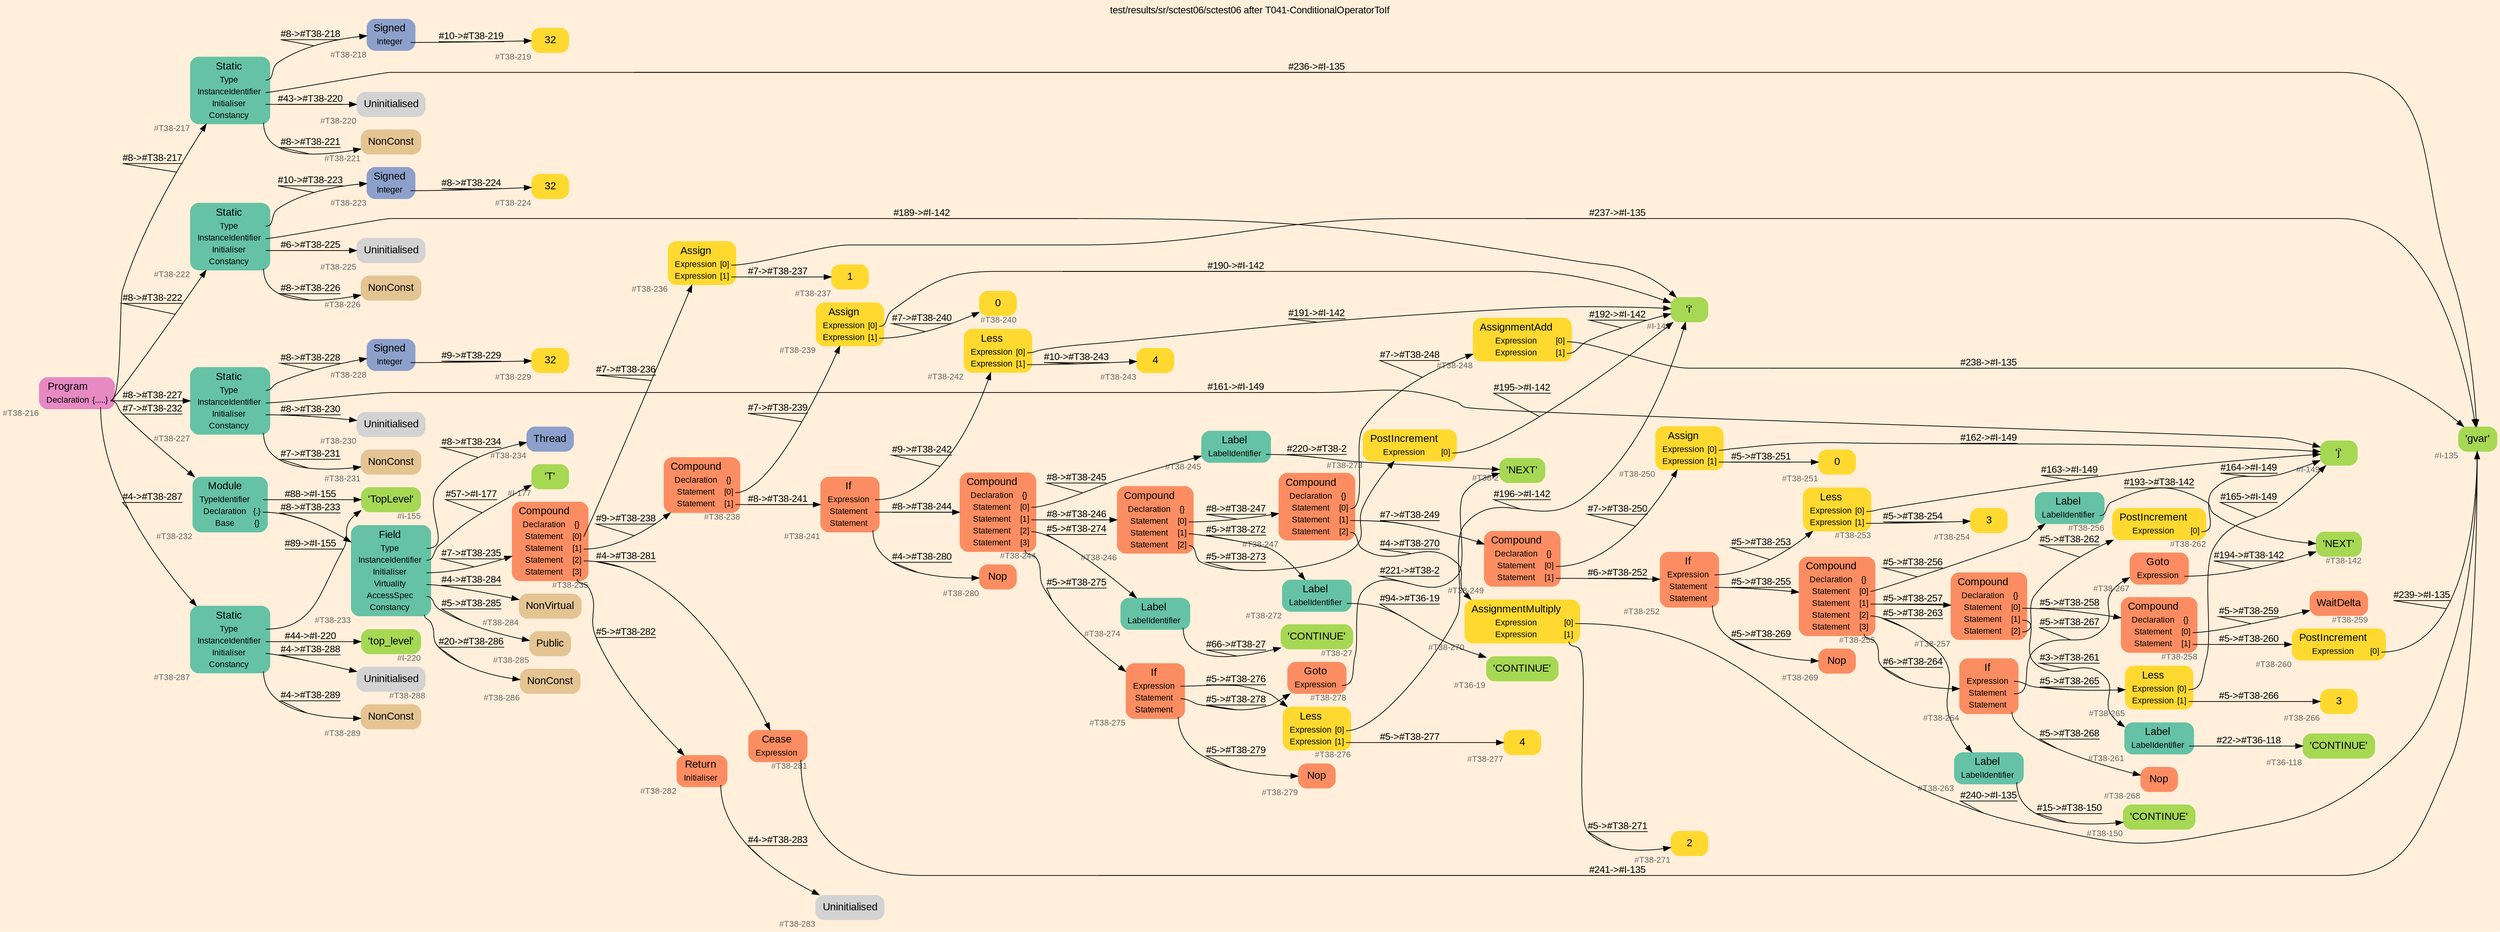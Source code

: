 digraph "test/results/sr/sctest06/sctest06 after T041-ConditionalOperatorToIf" {
label = "test/results/sr/sctest06/sctest06 after T041-ConditionalOperatorToIf"
labelloc = t
graph [
    rankdir = "LR"
    ranksep = 0.3
    bgcolor = antiquewhite1
    color = black
    fontcolor = black
    fontname = "Arial"
];
node [
    fontname = "Arial"
];
edge [
    fontname = "Arial"
];

// -------------------- node figure --------------------
// -------- block #T38-216 ----------
"#T38-216" [
    fillcolor = "/set28/4"
    xlabel = "#T38-216"
    fontsize = "12"
    fontcolor = grey40
    shape = "plaintext"
    label = <<TABLE BORDER="0" CELLBORDER="0" CELLSPACING="0">
     <TR><TD><FONT COLOR="black" POINT-SIZE="15">Program</FONT></TD></TR>
     <TR><TD><FONT COLOR="black" POINT-SIZE="12">Declaration</FONT></TD><TD PORT="port0"><FONT COLOR="black" POINT-SIZE="12">{.....}</FONT></TD></TR>
    </TABLE>>
    style = "rounded,filled"
];

// -------- block #T38-217 ----------
"#T38-217" [
    fillcolor = "/set28/1"
    xlabel = "#T38-217"
    fontsize = "12"
    fontcolor = grey40
    shape = "plaintext"
    label = <<TABLE BORDER="0" CELLBORDER="0" CELLSPACING="0">
     <TR><TD><FONT COLOR="black" POINT-SIZE="15">Static</FONT></TD></TR>
     <TR><TD><FONT COLOR="black" POINT-SIZE="12">Type</FONT></TD><TD PORT="port0"></TD></TR>
     <TR><TD><FONT COLOR="black" POINT-SIZE="12">InstanceIdentifier</FONT></TD><TD PORT="port1"></TD></TR>
     <TR><TD><FONT COLOR="black" POINT-SIZE="12">Initialiser</FONT></TD><TD PORT="port2"></TD></TR>
     <TR><TD><FONT COLOR="black" POINT-SIZE="12">Constancy</FONT></TD><TD PORT="port3"></TD></TR>
    </TABLE>>
    style = "rounded,filled"
];

// -------- block #T38-218 ----------
"#T38-218" [
    fillcolor = "/set28/3"
    xlabel = "#T38-218"
    fontsize = "12"
    fontcolor = grey40
    shape = "plaintext"
    label = <<TABLE BORDER="0" CELLBORDER="0" CELLSPACING="0">
     <TR><TD><FONT COLOR="black" POINT-SIZE="15">Signed</FONT></TD></TR>
     <TR><TD><FONT COLOR="black" POINT-SIZE="12">Integer</FONT></TD><TD PORT="port0"></TD></TR>
    </TABLE>>
    style = "rounded,filled"
];

// -------- block #T38-219 ----------
"#T38-219" [
    fillcolor = "/set28/6"
    xlabel = "#T38-219"
    fontsize = "12"
    fontcolor = grey40
    shape = "plaintext"
    label = <<TABLE BORDER="0" CELLBORDER="0" CELLSPACING="0">
     <TR><TD><FONT COLOR="black" POINT-SIZE="15">32</FONT></TD></TR>
    </TABLE>>
    style = "rounded,filled"
];

// -------- block #I-135 ----------
"#I-135" [
    fillcolor = "/set28/5"
    xlabel = "#I-135"
    fontsize = "12"
    fontcolor = grey40
    shape = "plaintext"
    label = <<TABLE BORDER="0" CELLBORDER="0" CELLSPACING="0">
     <TR><TD><FONT COLOR="black" POINT-SIZE="15">'gvar'</FONT></TD></TR>
    </TABLE>>
    style = "rounded,filled"
];

// -------- block #T38-220 ----------
"#T38-220" [
    xlabel = "#T38-220"
    fontsize = "12"
    fontcolor = grey40
    shape = "plaintext"
    label = <<TABLE BORDER="0" CELLBORDER="0" CELLSPACING="0">
     <TR><TD><FONT COLOR="black" POINT-SIZE="15">Uninitialised</FONT></TD></TR>
    </TABLE>>
    style = "rounded,filled"
];

// -------- block #T38-221 ----------
"#T38-221" [
    fillcolor = "/set28/7"
    xlabel = "#T38-221"
    fontsize = "12"
    fontcolor = grey40
    shape = "plaintext"
    label = <<TABLE BORDER="0" CELLBORDER="0" CELLSPACING="0">
     <TR><TD><FONT COLOR="black" POINT-SIZE="15">NonConst</FONT></TD></TR>
    </TABLE>>
    style = "rounded,filled"
];

// -------- block #T38-222 ----------
"#T38-222" [
    fillcolor = "/set28/1"
    xlabel = "#T38-222"
    fontsize = "12"
    fontcolor = grey40
    shape = "plaintext"
    label = <<TABLE BORDER="0" CELLBORDER="0" CELLSPACING="0">
     <TR><TD><FONT COLOR="black" POINT-SIZE="15">Static</FONT></TD></TR>
     <TR><TD><FONT COLOR="black" POINT-SIZE="12">Type</FONT></TD><TD PORT="port0"></TD></TR>
     <TR><TD><FONT COLOR="black" POINT-SIZE="12">InstanceIdentifier</FONT></TD><TD PORT="port1"></TD></TR>
     <TR><TD><FONT COLOR="black" POINT-SIZE="12">Initialiser</FONT></TD><TD PORT="port2"></TD></TR>
     <TR><TD><FONT COLOR="black" POINT-SIZE="12">Constancy</FONT></TD><TD PORT="port3"></TD></TR>
    </TABLE>>
    style = "rounded,filled"
];

// -------- block #T38-223 ----------
"#T38-223" [
    fillcolor = "/set28/3"
    xlabel = "#T38-223"
    fontsize = "12"
    fontcolor = grey40
    shape = "plaintext"
    label = <<TABLE BORDER="0" CELLBORDER="0" CELLSPACING="0">
     <TR><TD><FONT COLOR="black" POINT-SIZE="15">Signed</FONT></TD></TR>
     <TR><TD><FONT COLOR="black" POINT-SIZE="12">Integer</FONT></TD><TD PORT="port0"></TD></TR>
    </TABLE>>
    style = "rounded,filled"
];

// -------- block #T38-224 ----------
"#T38-224" [
    fillcolor = "/set28/6"
    xlabel = "#T38-224"
    fontsize = "12"
    fontcolor = grey40
    shape = "plaintext"
    label = <<TABLE BORDER="0" CELLBORDER="0" CELLSPACING="0">
     <TR><TD><FONT COLOR="black" POINT-SIZE="15">32</FONT></TD></TR>
    </TABLE>>
    style = "rounded,filled"
];

// -------- block #I-142 ----------
"#I-142" [
    fillcolor = "/set28/5"
    xlabel = "#I-142"
    fontsize = "12"
    fontcolor = grey40
    shape = "plaintext"
    label = <<TABLE BORDER="0" CELLBORDER="0" CELLSPACING="0">
     <TR><TD><FONT COLOR="black" POINT-SIZE="15">'i'</FONT></TD></TR>
    </TABLE>>
    style = "rounded,filled"
];

// -------- block #T38-225 ----------
"#T38-225" [
    xlabel = "#T38-225"
    fontsize = "12"
    fontcolor = grey40
    shape = "plaintext"
    label = <<TABLE BORDER="0" CELLBORDER="0" CELLSPACING="0">
     <TR><TD><FONT COLOR="black" POINT-SIZE="15">Uninitialised</FONT></TD></TR>
    </TABLE>>
    style = "rounded,filled"
];

// -------- block #T38-226 ----------
"#T38-226" [
    fillcolor = "/set28/7"
    xlabel = "#T38-226"
    fontsize = "12"
    fontcolor = grey40
    shape = "plaintext"
    label = <<TABLE BORDER="0" CELLBORDER="0" CELLSPACING="0">
     <TR><TD><FONT COLOR="black" POINT-SIZE="15">NonConst</FONT></TD></TR>
    </TABLE>>
    style = "rounded,filled"
];

// -------- block #T38-227 ----------
"#T38-227" [
    fillcolor = "/set28/1"
    xlabel = "#T38-227"
    fontsize = "12"
    fontcolor = grey40
    shape = "plaintext"
    label = <<TABLE BORDER="0" CELLBORDER="0" CELLSPACING="0">
     <TR><TD><FONT COLOR="black" POINT-SIZE="15">Static</FONT></TD></TR>
     <TR><TD><FONT COLOR="black" POINT-SIZE="12">Type</FONT></TD><TD PORT="port0"></TD></TR>
     <TR><TD><FONT COLOR="black" POINT-SIZE="12">InstanceIdentifier</FONT></TD><TD PORT="port1"></TD></TR>
     <TR><TD><FONT COLOR="black" POINT-SIZE="12">Initialiser</FONT></TD><TD PORT="port2"></TD></TR>
     <TR><TD><FONT COLOR="black" POINT-SIZE="12">Constancy</FONT></TD><TD PORT="port3"></TD></TR>
    </TABLE>>
    style = "rounded,filled"
];

// -------- block #T38-228 ----------
"#T38-228" [
    fillcolor = "/set28/3"
    xlabel = "#T38-228"
    fontsize = "12"
    fontcolor = grey40
    shape = "plaintext"
    label = <<TABLE BORDER="0" CELLBORDER="0" CELLSPACING="0">
     <TR><TD><FONT COLOR="black" POINT-SIZE="15">Signed</FONT></TD></TR>
     <TR><TD><FONT COLOR="black" POINT-SIZE="12">Integer</FONT></TD><TD PORT="port0"></TD></TR>
    </TABLE>>
    style = "rounded,filled"
];

// -------- block #T38-229 ----------
"#T38-229" [
    fillcolor = "/set28/6"
    xlabel = "#T38-229"
    fontsize = "12"
    fontcolor = grey40
    shape = "plaintext"
    label = <<TABLE BORDER="0" CELLBORDER="0" CELLSPACING="0">
     <TR><TD><FONT COLOR="black" POINT-SIZE="15">32</FONT></TD></TR>
    </TABLE>>
    style = "rounded,filled"
];

// -------- block #I-149 ----------
"#I-149" [
    fillcolor = "/set28/5"
    xlabel = "#I-149"
    fontsize = "12"
    fontcolor = grey40
    shape = "plaintext"
    label = <<TABLE BORDER="0" CELLBORDER="0" CELLSPACING="0">
     <TR><TD><FONT COLOR="black" POINT-SIZE="15">'j'</FONT></TD></TR>
    </TABLE>>
    style = "rounded,filled"
];

// -------- block #T38-230 ----------
"#T38-230" [
    xlabel = "#T38-230"
    fontsize = "12"
    fontcolor = grey40
    shape = "plaintext"
    label = <<TABLE BORDER="0" CELLBORDER="0" CELLSPACING="0">
     <TR><TD><FONT COLOR="black" POINT-SIZE="15">Uninitialised</FONT></TD></TR>
    </TABLE>>
    style = "rounded,filled"
];

// -------- block #T38-231 ----------
"#T38-231" [
    fillcolor = "/set28/7"
    xlabel = "#T38-231"
    fontsize = "12"
    fontcolor = grey40
    shape = "plaintext"
    label = <<TABLE BORDER="0" CELLBORDER="0" CELLSPACING="0">
     <TR><TD><FONT COLOR="black" POINT-SIZE="15">NonConst</FONT></TD></TR>
    </TABLE>>
    style = "rounded,filled"
];

// -------- block #T38-232 ----------
"#T38-232" [
    fillcolor = "/set28/1"
    xlabel = "#T38-232"
    fontsize = "12"
    fontcolor = grey40
    shape = "plaintext"
    label = <<TABLE BORDER="0" CELLBORDER="0" CELLSPACING="0">
     <TR><TD><FONT COLOR="black" POINT-SIZE="15">Module</FONT></TD></TR>
     <TR><TD><FONT COLOR="black" POINT-SIZE="12">TypeIdentifier</FONT></TD><TD PORT="port0"></TD></TR>
     <TR><TD><FONT COLOR="black" POINT-SIZE="12">Declaration</FONT></TD><TD PORT="port1"><FONT COLOR="black" POINT-SIZE="12">{.}</FONT></TD></TR>
     <TR><TD><FONT COLOR="black" POINT-SIZE="12">Base</FONT></TD><TD PORT="port2"><FONT COLOR="black" POINT-SIZE="12">{}</FONT></TD></TR>
    </TABLE>>
    style = "rounded,filled"
];

// -------- block #I-155 ----------
"#I-155" [
    fillcolor = "/set28/5"
    xlabel = "#I-155"
    fontsize = "12"
    fontcolor = grey40
    shape = "plaintext"
    label = <<TABLE BORDER="0" CELLBORDER="0" CELLSPACING="0">
     <TR><TD><FONT COLOR="black" POINT-SIZE="15">'TopLevel'</FONT></TD></TR>
    </TABLE>>
    style = "rounded,filled"
];

// -------- block #T38-233 ----------
"#T38-233" [
    fillcolor = "/set28/1"
    xlabel = "#T38-233"
    fontsize = "12"
    fontcolor = grey40
    shape = "plaintext"
    label = <<TABLE BORDER="0" CELLBORDER="0" CELLSPACING="0">
     <TR><TD><FONT COLOR="black" POINT-SIZE="15">Field</FONT></TD></TR>
     <TR><TD><FONT COLOR="black" POINT-SIZE="12">Type</FONT></TD><TD PORT="port0"></TD></TR>
     <TR><TD><FONT COLOR="black" POINT-SIZE="12">InstanceIdentifier</FONT></TD><TD PORT="port1"></TD></TR>
     <TR><TD><FONT COLOR="black" POINT-SIZE="12">Initialiser</FONT></TD><TD PORT="port2"></TD></TR>
     <TR><TD><FONT COLOR="black" POINT-SIZE="12">Virtuality</FONT></TD><TD PORT="port3"></TD></TR>
     <TR><TD><FONT COLOR="black" POINT-SIZE="12">AccessSpec</FONT></TD><TD PORT="port4"></TD></TR>
     <TR><TD><FONT COLOR="black" POINT-SIZE="12">Constancy</FONT></TD><TD PORT="port5"></TD></TR>
    </TABLE>>
    style = "rounded,filled"
];

// -------- block #T38-234 ----------
"#T38-234" [
    fillcolor = "/set28/3"
    xlabel = "#T38-234"
    fontsize = "12"
    fontcolor = grey40
    shape = "plaintext"
    label = <<TABLE BORDER="0" CELLBORDER="0" CELLSPACING="0">
     <TR><TD><FONT COLOR="black" POINT-SIZE="15">Thread</FONT></TD></TR>
    </TABLE>>
    style = "rounded,filled"
];

// -------- block #I-177 ----------
"#I-177" [
    fillcolor = "/set28/5"
    xlabel = "#I-177"
    fontsize = "12"
    fontcolor = grey40
    shape = "plaintext"
    label = <<TABLE BORDER="0" CELLBORDER="0" CELLSPACING="0">
     <TR><TD><FONT COLOR="black" POINT-SIZE="15">'T'</FONT></TD></TR>
    </TABLE>>
    style = "rounded,filled"
];

// -------- block #T38-235 ----------
"#T38-235" [
    fillcolor = "/set28/2"
    xlabel = "#T38-235"
    fontsize = "12"
    fontcolor = grey40
    shape = "plaintext"
    label = <<TABLE BORDER="0" CELLBORDER="0" CELLSPACING="0">
     <TR><TD><FONT COLOR="black" POINT-SIZE="15">Compound</FONT></TD></TR>
     <TR><TD><FONT COLOR="black" POINT-SIZE="12">Declaration</FONT></TD><TD PORT="port0"><FONT COLOR="black" POINT-SIZE="12">{}</FONT></TD></TR>
     <TR><TD><FONT COLOR="black" POINT-SIZE="12">Statement</FONT></TD><TD PORT="port1"><FONT COLOR="black" POINT-SIZE="12">[0]</FONT></TD></TR>
     <TR><TD><FONT COLOR="black" POINT-SIZE="12">Statement</FONT></TD><TD PORT="port2"><FONT COLOR="black" POINT-SIZE="12">[1]</FONT></TD></TR>
     <TR><TD><FONT COLOR="black" POINT-SIZE="12">Statement</FONT></TD><TD PORT="port3"><FONT COLOR="black" POINT-SIZE="12">[2]</FONT></TD></TR>
     <TR><TD><FONT COLOR="black" POINT-SIZE="12">Statement</FONT></TD><TD PORT="port4"><FONT COLOR="black" POINT-SIZE="12">[3]</FONT></TD></TR>
    </TABLE>>
    style = "rounded,filled"
];

// -------- block #T38-236 ----------
"#T38-236" [
    fillcolor = "/set28/6"
    xlabel = "#T38-236"
    fontsize = "12"
    fontcolor = grey40
    shape = "plaintext"
    label = <<TABLE BORDER="0" CELLBORDER="0" CELLSPACING="0">
     <TR><TD><FONT COLOR="black" POINT-SIZE="15">Assign</FONT></TD></TR>
     <TR><TD><FONT COLOR="black" POINT-SIZE="12">Expression</FONT></TD><TD PORT="port0"><FONT COLOR="black" POINT-SIZE="12">[0]</FONT></TD></TR>
     <TR><TD><FONT COLOR="black" POINT-SIZE="12">Expression</FONT></TD><TD PORT="port1"><FONT COLOR="black" POINT-SIZE="12">[1]</FONT></TD></TR>
    </TABLE>>
    style = "rounded,filled"
];

// -------- block #T38-237 ----------
"#T38-237" [
    fillcolor = "/set28/6"
    xlabel = "#T38-237"
    fontsize = "12"
    fontcolor = grey40
    shape = "plaintext"
    label = <<TABLE BORDER="0" CELLBORDER="0" CELLSPACING="0">
     <TR><TD><FONT COLOR="black" POINT-SIZE="15">1</FONT></TD></TR>
    </TABLE>>
    style = "rounded,filled"
];

// -------- block #T38-238 ----------
"#T38-238" [
    fillcolor = "/set28/2"
    xlabel = "#T38-238"
    fontsize = "12"
    fontcolor = grey40
    shape = "plaintext"
    label = <<TABLE BORDER="0" CELLBORDER="0" CELLSPACING="0">
     <TR><TD><FONT COLOR="black" POINT-SIZE="15">Compound</FONT></TD></TR>
     <TR><TD><FONT COLOR="black" POINT-SIZE="12">Declaration</FONT></TD><TD PORT="port0"><FONT COLOR="black" POINT-SIZE="12">{}</FONT></TD></TR>
     <TR><TD><FONT COLOR="black" POINT-SIZE="12">Statement</FONT></TD><TD PORT="port1"><FONT COLOR="black" POINT-SIZE="12">[0]</FONT></TD></TR>
     <TR><TD><FONT COLOR="black" POINT-SIZE="12">Statement</FONT></TD><TD PORT="port2"><FONT COLOR="black" POINT-SIZE="12">[1]</FONT></TD></TR>
    </TABLE>>
    style = "rounded,filled"
];

// -------- block #T38-239 ----------
"#T38-239" [
    fillcolor = "/set28/6"
    xlabel = "#T38-239"
    fontsize = "12"
    fontcolor = grey40
    shape = "plaintext"
    label = <<TABLE BORDER="0" CELLBORDER="0" CELLSPACING="0">
     <TR><TD><FONT COLOR="black" POINT-SIZE="15">Assign</FONT></TD></TR>
     <TR><TD><FONT COLOR="black" POINT-SIZE="12">Expression</FONT></TD><TD PORT="port0"><FONT COLOR="black" POINT-SIZE="12">[0]</FONT></TD></TR>
     <TR><TD><FONT COLOR="black" POINT-SIZE="12">Expression</FONT></TD><TD PORT="port1"><FONT COLOR="black" POINT-SIZE="12">[1]</FONT></TD></TR>
    </TABLE>>
    style = "rounded,filled"
];

// -------- block #T38-240 ----------
"#T38-240" [
    fillcolor = "/set28/6"
    xlabel = "#T38-240"
    fontsize = "12"
    fontcolor = grey40
    shape = "plaintext"
    label = <<TABLE BORDER="0" CELLBORDER="0" CELLSPACING="0">
     <TR><TD><FONT COLOR="black" POINT-SIZE="15">0</FONT></TD></TR>
    </TABLE>>
    style = "rounded,filled"
];

// -------- block #T38-241 ----------
"#T38-241" [
    fillcolor = "/set28/2"
    xlabel = "#T38-241"
    fontsize = "12"
    fontcolor = grey40
    shape = "plaintext"
    label = <<TABLE BORDER="0" CELLBORDER="0" CELLSPACING="0">
     <TR><TD><FONT COLOR="black" POINT-SIZE="15">If</FONT></TD></TR>
     <TR><TD><FONT COLOR="black" POINT-SIZE="12">Expression</FONT></TD><TD PORT="port0"></TD></TR>
     <TR><TD><FONT COLOR="black" POINT-SIZE="12">Statement</FONT></TD><TD PORT="port1"></TD></TR>
     <TR><TD><FONT COLOR="black" POINT-SIZE="12">Statement</FONT></TD><TD PORT="port2"></TD></TR>
    </TABLE>>
    style = "rounded,filled"
];

// -------- block #T38-242 ----------
"#T38-242" [
    fillcolor = "/set28/6"
    xlabel = "#T38-242"
    fontsize = "12"
    fontcolor = grey40
    shape = "plaintext"
    label = <<TABLE BORDER="0" CELLBORDER="0" CELLSPACING="0">
     <TR><TD><FONT COLOR="black" POINT-SIZE="15">Less</FONT></TD></TR>
     <TR><TD><FONT COLOR="black" POINT-SIZE="12">Expression</FONT></TD><TD PORT="port0"><FONT COLOR="black" POINT-SIZE="12">[0]</FONT></TD></TR>
     <TR><TD><FONT COLOR="black" POINT-SIZE="12">Expression</FONT></TD><TD PORT="port1"><FONT COLOR="black" POINT-SIZE="12">[1]</FONT></TD></TR>
    </TABLE>>
    style = "rounded,filled"
];

// -------- block #T38-243 ----------
"#T38-243" [
    fillcolor = "/set28/6"
    xlabel = "#T38-243"
    fontsize = "12"
    fontcolor = grey40
    shape = "plaintext"
    label = <<TABLE BORDER="0" CELLBORDER="0" CELLSPACING="0">
     <TR><TD><FONT COLOR="black" POINT-SIZE="15">4</FONT></TD></TR>
    </TABLE>>
    style = "rounded,filled"
];

// -------- block #T38-244 ----------
"#T38-244" [
    fillcolor = "/set28/2"
    xlabel = "#T38-244"
    fontsize = "12"
    fontcolor = grey40
    shape = "plaintext"
    label = <<TABLE BORDER="0" CELLBORDER="0" CELLSPACING="0">
     <TR><TD><FONT COLOR="black" POINT-SIZE="15">Compound</FONT></TD></TR>
     <TR><TD><FONT COLOR="black" POINT-SIZE="12">Declaration</FONT></TD><TD PORT="port0"><FONT COLOR="black" POINT-SIZE="12">{}</FONT></TD></TR>
     <TR><TD><FONT COLOR="black" POINT-SIZE="12">Statement</FONT></TD><TD PORT="port1"><FONT COLOR="black" POINT-SIZE="12">[0]</FONT></TD></TR>
     <TR><TD><FONT COLOR="black" POINT-SIZE="12">Statement</FONT></TD><TD PORT="port2"><FONT COLOR="black" POINT-SIZE="12">[1]</FONT></TD></TR>
     <TR><TD><FONT COLOR="black" POINT-SIZE="12">Statement</FONT></TD><TD PORT="port3"><FONT COLOR="black" POINT-SIZE="12">[2]</FONT></TD></TR>
     <TR><TD><FONT COLOR="black" POINT-SIZE="12">Statement</FONT></TD><TD PORT="port4"><FONT COLOR="black" POINT-SIZE="12">[3]</FONT></TD></TR>
    </TABLE>>
    style = "rounded,filled"
];

// -------- block #T38-245 ----------
"#T38-245" [
    fillcolor = "/set28/1"
    xlabel = "#T38-245"
    fontsize = "12"
    fontcolor = grey40
    shape = "plaintext"
    label = <<TABLE BORDER="0" CELLBORDER="0" CELLSPACING="0">
     <TR><TD><FONT COLOR="black" POINT-SIZE="15">Label</FONT></TD></TR>
     <TR><TD><FONT COLOR="black" POINT-SIZE="12">LabelIdentifier</FONT></TD><TD PORT="port0"></TD></TR>
    </TABLE>>
    style = "rounded,filled"
];

// -------- block #T38-2 ----------
"#T38-2" [
    fillcolor = "/set28/5"
    xlabel = "#T38-2"
    fontsize = "12"
    fontcolor = grey40
    shape = "plaintext"
    label = <<TABLE BORDER="0" CELLBORDER="0" CELLSPACING="0">
     <TR><TD><FONT COLOR="black" POINT-SIZE="15">'NEXT'</FONT></TD></TR>
    </TABLE>>
    style = "rounded,filled"
];

// -------- block #T38-246 ----------
"#T38-246" [
    fillcolor = "/set28/2"
    xlabel = "#T38-246"
    fontsize = "12"
    fontcolor = grey40
    shape = "plaintext"
    label = <<TABLE BORDER="0" CELLBORDER="0" CELLSPACING="0">
     <TR><TD><FONT COLOR="black" POINT-SIZE="15">Compound</FONT></TD></TR>
     <TR><TD><FONT COLOR="black" POINT-SIZE="12">Declaration</FONT></TD><TD PORT="port0"><FONT COLOR="black" POINT-SIZE="12">{}</FONT></TD></TR>
     <TR><TD><FONT COLOR="black" POINT-SIZE="12">Statement</FONT></TD><TD PORT="port1"><FONT COLOR="black" POINT-SIZE="12">[0]</FONT></TD></TR>
     <TR><TD><FONT COLOR="black" POINT-SIZE="12">Statement</FONT></TD><TD PORT="port2"><FONT COLOR="black" POINT-SIZE="12">[1]</FONT></TD></TR>
     <TR><TD><FONT COLOR="black" POINT-SIZE="12">Statement</FONT></TD><TD PORT="port3"><FONT COLOR="black" POINT-SIZE="12">[2]</FONT></TD></TR>
    </TABLE>>
    style = "rounded,filled"
];

// -------- block #T38-247 ----------
"#T38-247" [
    fillcolor = "/set28/2"
    xlabel = "#T38-247"
    fontsize = "12"
    fontcolor = grey40
    shape = "plaintext"
    label = <<TABLE BORDER="0" CELLBORDER="0" CELLSPACING="0">
     <TR><TD><FONT COLOR="black" POINT-SIZE="15">Compound</FONT></TD></TR>
     <TR><TD><FONT COLOR="black" POINT-SIZE="12">Declaration</FONT></TD><TD PORT="port0"><FONT COLOR="black" POINT-SIZE="12">{}</FONT></TD></TR>
     <TR><TD><FONT COLOR="black" POINT-SIZE="12">Statement</FONT></TD><TD PORT="port1"><FONT COLOR="black" POINT-SIZE="12">[0]</FONT></TD></TR>
     <TR><TD><FONT COLOR="black" POINT-SIZE="12">Statement</FONT></TD><TD PORT="port2"><FONT COLOR="black" POINT-SIZE="12">[1]</FONT></TD></TR>
     <TR><TD><FONT COLOR="black" POINT-SIZE="12">Statement</FONT></TD><TD PORT="port3"><FONT COLOR="black" POINT-SIZE="12">[2]</FONT></TD></TR>
    </TABLE>>
    style = "rounded,filled"
];

// -------- block #T38-248 ----------
"#T38-248" [
    fillcolor = "/set28/6"
    xlabel = "#T38-248"
    fontsize = "12"
    fontcolor = grey40
    shape = "plaintext"
    label = <<TABLE BORDER="0" CELLBORDER="0" CELLSPACING="0">
     <TR><TD><FONT COLOR="black" POINT-SIZE="15">AssignmentAdd</FONT></TD></TR>
     <TR><TD><FONT COLOR="black" POINT-SIZE="12">Expression</FONT></TD><TD PORT="port0"><FONT COLOR="black" POINT-SIZE="12">[0]</FONT></TD></TR>
     <TR><TD><FONT COLOR="black" POINT-SIZE="12">Expression</FONT></TD><TD PORT="port1"><FONT COLOR="black" POINT-SIZE="12">[1]</FONT></TD></TR>
    </TABLE>>
    style = "rounded,filled"
];

// -------- block #T38-249 ----------
"#T38-249" [
    fillcolor = "/set28/2"
    xlabel = "#T38-249"
    fontsize = "12"
    fontcolor = grey40
    shape = "plaintext"
    label = <<TABLE BORDER="0" CELLBORDER="0" CELLSPACING="0">
     <TR><TD><FONT COLOR="black" POINT-SIZE="15">Compound</FONT></TD></TR>
     <TR><TD><FONT COLOR="black" POINT-SIZE="12">Declaration</FONT></TD><TD PORT="port0"><FONT COLOR="black" POINT-SIZE="12">{}</FONT></TD></TR>
     <TR><TD><FONT COLOR="black" POINT-SIZE="12">Statement</FONT></TD><TD PORT="port1"><FONT COLOR="black" POINT-SIZE="12">[0]</FONT></TD></TR>
     <TR><TD><FONT COLOR="black" POINT-SIZE="12">Statement</FONT></TD><TD PORT="port2"><FONT COLOR="black" POINT-SIZE="12">[1]</FONT></TD></TR>
    </TABLE>>
    style = "rounded,filled"
];

// -------- block #T38-250 ----------
"#T38-250" [
    fillcolor = "/set28/6"
    xlabel = "#T38-250"
    fontsize = "12"
    fontcolor = grey40
    shape = "plaintext"
    label = <<TABLE BORDER="0" CELLBORDER="0" CELLSPACING="0">
     <TR><TD><FONT COLOR="black" POINT-SIZE="15">Assign</FONT></TD></TR>
     <TR><TD><FONT COLOR="black" POINT-SIZE="12">Expression</FONT></TD><TD PORT="port0"><FONT COLOR="black" POINT-SIZE="12">[0]</FONT></TD></TR>
     <TR><TD><FONT COLOR="black" POINT-SIZE="12">Expression</FONT></TD><TD PORT="port1"><FONT COLOR="black" POINT-SIZE="12">[1]</FONT></TD></TR>
    </TABLE>>
    style = "rounded,filled"
];

// -------- block #T38-251 ----------
"#T38-251" [
    fillcolor = "/set28/6"
    xlabel = "#T38-251"
    fontsize = "12"
    fontcolor = grey40
    shape = "plaintext"
    label = <<TABLE BORDER="0" CELLBORDER="0" CELLSPACING="0">
     <TR><TD><FONT COLOR="black" POINT-SIZE="15">0</FONT></TD></TR>
    </TABLE>>
    style = "rounded,filled"
];

// -------- block #T38-252 ----------
"#T38-252" [
    fillcolor = "/set28/2"
    xlabel = "#T38-252"
    fontsize = "12"
    fontcolor = grey40
    shape = "plaintext"
    label = <<TABLE BORDER="0" CELLBORDER="0" CELLSPACING="0">
     <TR><TD><FONT COLOR="black" POINT-SIZE="15">If</FONT></TD></TR>
     <TR><TD><FONT COLOR="black" POINT-SIZE="12">Expression</FONT></TD><TD PORT="port0"></TD></TR>
     <TR><TD><FONT COLOR="black" POINT-SIZE="12">Statement</FONT></TD><TD PORT="port1"></TD></TR>
     <TR><TD><FONT COLOR="black" POINT-SIZE="12">Statement</FONT></TD><TD PORT="port2"></TD></TR>
    </TABLE>>
    style = "rounded,filled"
];

// -------- block #T38-253 ----------
"#T38-253" [
    fillcolor = "/set28/6"
    xlabel = "#T38-253"
    fontsize = "12"
    fontcolor = grey40
    shape = "plaintext"
    label = <<TABLE BORDER="0" CELLBORDER="0" CELLSPACING="0">
     <TR><TD><FONT COLOR="black" POINT-SIZE="15">Less</FONT></TD></TR>
     <TR><TD><FONT COLOR="black" POINT-SIZE="12">Expression</FONT></TD><TD PORT="port0"><FONT COLOR="black" POINT-SIZE="12">[0]</FONT></TD></TR>
     <TR><TD><FONT COLOR="black" POINT-SIZE="12">Expression</FONT></TD><TD PORT="port1"><FONT COLOR="black" POINT-SIZE="12">[1]</FONT></TD></TR>
    </TABLE>>
    style = "rounded,filled"
];

// -------- block #T38-254 ----------
"#T38-254" [
    fillcolor = "/set28/6"
    xlabel = "#T38-254"
    fontsize = "12"
    fontcolor = grey40
    shape = "plaintext"
    label = <<TABLE BORDER="0" CELLBORDER="0" CELLSPACING="0">
     <TR><TD><FONT COLOR="black" POINT-SIZE="15">3</FONT></TD></TR>
    </TABLE>>
    style = "rounded,filled"
];

// -------- block #T38-255 ----------
"#T38-255" [
    fillcolor = "/set28/2"
    xlabel = "#T38-255"
    fontsize = "12"
    fontcolor = grey40
    shape = "plaintext"
    label = <<TABLE BORDER="0" CELLBORDER="0" CELLSPACING="0">
     <TR><TD><FONT COLOR="black" POINT-SIZE="15">Compound</FONT></TD></TR>
     <TR><TD><FONT COLOR="black" POINT-SIZE="12">Declaration</FONT></TD><TD PORT="port0"><FONT COLOR="black" POINT-SIZE="12">{}</FONT></TD></TR>
     <TR><TD><FONT COLOR="black" POINT-SIZE="12">Statement</FONT></TD><TD PORT="port1"><FONT COLOR="black" POINT-SIZE="12">[0]</FONT></TD></TR>
     <TR><TD><FONT COLOR="black" POINT-SIZE="12">Statement</FONT></TD><TD PORT="port2"><FONT COLOR="black" POINT-SIZE="12">[1]</FONT></TD></TR>
     <TR><TD><FONT COLOR="black" POINT-SIZE="12">Statement</FONT></TD><TD PORT="port3"><FONT COLOR="black" POINT-SIZE="12">[2]</FONT></TD></TR>
     <TR><TD><FONT COLOR="black" POINT-SIZE="12">Statement</FONT></TD><TD PORT="port4"><FONT COLOR="black" POINT-SIZE="12">[3]</FONT></TD></TR>
    </TABLE>>
    style = "rounded,filled"
];

// -------- block #T38-256 ----------
"#T38-256" [
    fillcolor = "/set28/1"
    xlabel = "#T38-256"
    fontsize = "12"
    fontcolor = grey40
    shape = "plaintext"
    label = <<TABLE BORDER="0" CELLBORDER="0" CELLSPACING="0">
     <TR><TD><FONT COLOR="black" POINT-SIZE="15">Label</FONT></TD></TR>
     <TR><TD><FONT COLOR="black" POINT-SIZE="12">LabelIdentifier</FONT></TD><TD PORT="port0"></TD></TR>
    </TABLE>>
    style = "rounded,filled"
];

// -------- block #T38-142 ----------
"#T38-142" [
    fillcolor = "/set28/5"
    xlabel = "#T38-142"
    fontsize = "12"
    fontcolor = grey40
    shape = "plaintext"
    label = <<TABLE BORDER="0" CELLBORDER="0" CELLSPACING="0">
     <TR><TD><FONT COLOR="black" POINT-SIZE="15">'NEXT'</FONT></TD></TR>
    </TABLE>>
    style = "rounded,filled"
];

// -------- block #T38-257 ----------
"#T38-257" [
    fillcolor = "/set28/2"
    xlabel = "#T38-257"
    fontsize = "12"
    fontcolor = grey40
    shape = "plaintext"
    label = <<TABLE BORDER="0" CELLBORDER="0" CELLSPACING="0">
     <TR><TD><FONT COLOR="black" POINT-SIZE="15">Compound</FONT></TD></TR>
     <TR><TD><FONT COLOR="black" POINT-SIZE="12">Declaration</FONT></TD><TD PORT="port0"><FONT COLOR="black" POINT-SIZE="12">{}</FONT></TD></TR>
     <TR><TD><FONT COLOR="black" POINT-SIZE="12">Statement</FONT></TD><TD PORT="port1"><FONT COLOR="black" POINT-SIZE="12">[0]</FONT></TD></TR>
     <TR><TD><FONT COLOR="black" POINT-SIZE="12">Statement</FONT></TD><TD PORT="port2"><FONT COLOR="black" POINT-SIZE="12">[1]</FONT></TD></TR>
     <TR><TD><FONT COLOR="black" POINT-SIZE="12">Statement</FONT></TD><TD PORT="port3"><FONT COLOR="black" POINT-SIZE="12">[2]</FONT></TD></TR>
    </TABLE>>
    style = "rounded,filled"
];

// -------- block #T38-258 ----------
"#T38-258" [
    fillcolor = "/set28/2"
    xlabel = "#T38-258"
    fontsize = "12"
    fontcolor = grey40
    shape = "plaintext"
    label = <<TABLE BORDER="0" CELLBORDER="0" CELLSPACING="0">
     <TR><TD><FONT COLOR="black" POINT-SIZE="15">Compound</FONT></TD></TR>
     <TR><TD><FONT COLOR="black" POINT-SIZE="12">Declaration</FONT></TD><TD PORT="port0"><FONT COLOR="black" POINT-SIZE="12">{}</FONT></TD></TR>
     <TR><TD><FONT COLOR="black" POINT-SIZE="12">Statement</FONT></TD><TD PORT="port1"><FONT COLOR="black" POINT-SIZE="12">[0]</FONT></TD></TR>
     <TR><TD><FONT COLOR="black" POINT-SIZE="12">Statement</FONT></TD><TD PORT="port2"><FONT COLOR="black" POINT-SIZE="12">[1]</FONT></TD></TR>
    </TABLE>>
    style = "rounded,filled"
];

// -------- block #T38-259 ----------
"#T38-259" [
    fillcolor = "/set28/2"
    xlabel = "#T38-259"
    fontsize = "12"
    fontcolor = grey40
    shape = "plaintext"
    label = <<TABLE BORDER="0" CELLBORDER="0" CELLSPACING="0">
     <TR><TD><FONT COLOR="black" POINT-SIZE="15">WaitDelta</FONT></TD></TR>
    </TABLE>>
    style = "rounded,filled"
];

// -------- block #T38-260 ----------
"#T38-260" [
    fillcolor = "/set28/6"
    xlabel = "#T38-260"
    fontsize = "12"
    fontcolor = grey40
    shape = "plaintext"
    label = <<TABLE BORDER="0" CELLBORDER="0" CELLSPACING="0">
     <TR><TD><FONT COLOR="black" POINT-SIZE="15">PostIncrement</FONT></TD></TR>
     <TR><TD><FONT COLOR="black" POINT-SIZE="12">Expression</FONT></TD><TD PORT="port0"><FONT COLOR="black" POINT-SIZE="12">[0]</FONT></TD></TR>
    </TABLE>>
    style = "rounded,filled"
];

// -------- block #T38-261 ----------
"#T38-261" [
    fillcolor = "/set28/1"
    xlabel = "#T38-261"
    fontsize = "12"
    fontcolor = grey40
    shape = "plaintext"
    label = <<TABLE BORDER="0" CELLBORDER="0" CELLSPACING="0">
     <TR><TD><FONT COLOR="black" POINT-SIZE="15">Label</FONT></TD></TR>
     <TR><TD><FONT COLOR="black" POINT-SIZE="12">LabelIdentifier</FONT></TD><TD PORT="port0"></TD></TR>
    </TABLE>>
    style = "rounded,filled"
];

// -------- block #T36-118 ----------
"#T36-118" [
    fillcolor = "/set28/5"
    xlabel = "#T36-118"
    fontsize = "12"
    fontcolor = grey40
    shape = "plaintext"
    label = <<TABLE BORDER="0" CELLBORDER="0" CELLSPACING="0">
     <TR><TD><FONT COLOR="black" POINT-SIZE="15">'CONTINUE'</FONT></TD></TR>
    </TABLE>>
    style = "rounded,filled"
];

// -------- block #T38-262 ----------
"#T38-262" [
    fillcolor = "/set28/6"
    xlabel = "#T38-262"
    fontsize = "12"
    fontcolor = grey40
    shape = "plaintext"
    label = <<TABLE BORDER="0" CELLBORDER="0" CELLSPACING="0">
     <TR><TD><FONT COLOR="black" POINT-SIZE="15">PostIncrement</FONT></TD></TR>
     <TR><TD><FONT COLOR="black" POINT-SIZE="12">Expression</FONT></TD><TD PORT="port0"><FONT COLOR="black" POINT-SIZE="12">[0]</FONT></TD></TR>
    </TABLE>>
    style = "rounded,filled"
];

// -------- block #T38-263 ----------
"#T38-263" [
    fillcolor = "/set28/1"
    xlabel = "#T38-263"
    fontsize = "12"
    fontcolor = grey40
    shape = "plaintext"
    label = <<TABLE BORDER="0" CELLBORDER="0" CELLSPACING="0">
     <TR><TD><FONT COLOR="black" POINT-SIZE="15">Label</FONT></TD></TR>
     <TR><TD><FONT COLOR="black" POINT-SIZE="12">LabelIdentifier</FONT></TD><TD PORT="port0"></TD></TR>
    </TABLE>>
    style = "rounded,filled"
];

// -------- block #T38-150 ----------
"#T38-150" [
    fillcolor = "/set28/5"
    xlabel = "#T38-150"
    fontsize = "12"
    fontcolor = grey40
    shape = "plaintext"
    label = <<TABLE BORDER="0" CELLBORDER="0" CELLSPACING="0">
     <TR><TD><FONT COLOR="black" POINT-SIZE="15">'CONTINUE'</FONT></TD></TR>
    </TABLE>>
    style = "rounded,filled"
];

// -------- block #T38-264 ----------
"#T38-264" [
    fillcolor = "/set28/2"
    xlabel = "#T38-264"
    fontsize = "12"
    fontcolor = grey40
    shape = "plaintext"
    label = <<TABLE BORDER="0" CELLBORDER="0" CELLSPACING="0">
     <TR><TD><FONT COLOR="black" POINT-SIZE="15">If</FONT></TD></TR>
     <TR><TD><FONT COLOR="black" POINT-SIZE="12">Expression</FONT></TD><TD PORT="port0"></TD></TR>
     <TR><TD><FONT COLOR="black" POINT-SIZE="12">Statement</FONT></TD><TD PORT="port1"></TD></TR>
     <TR><TD><FONT COLOR="black" POINT-SIZE="12">Statement</FONT></TD><TD PORT="port2"></TD></TR>
    </TABLE>>
    style = "rounded,filled"
];

// -------- block #T38-265 ----------
"#T38-265" [
    fillcolor = "/set28/6"
    xlabel = "#T38-265"
    fontsize = "12"
    fontcolor = grey40
    shape = "plaintext"
    label = <<TABLE BORDER="0" CELLBORDER="0" CELLSPACING="0">
     <TR><TD><FONT COLOR="black" POINT-SIZE="15">Less</FONT></TD></TR>
     <TR><TD><FONT COLOR="black" POINT-SIZE="12">Expression</FONT></TD><TD PORT="port0"><FONT COLOR="black" POINT-SIZE="12">[0]</FONT></TD></TR>
     <TR><TD><FONT COLOR="black" POINT-SIZE="12">Expression</FONT></TD><TD PORT="port1"><FONT COLOR="black" POINT-SIZE="12">[1]</FONT></TD></TR>
    </TABLE>>
    style = "rounded,filled"
];

// -------- block #T38-266 ----------
"#T38-266" [
    fillcolor = "/set28/6"
    xlabel = "#T38-266"
    fontsize = "12"
    fontcolor = grey40
    shape = "plaintext"
    label = <<TABLE BORDER="0" CELLBORDER="0" CELLSPACING="0">
     <TR><TD><FONT COLOR="black" POINT-SIZE="15">3</FONT></TD></TR>
    </TABLE>>
    style = "rounded,filled"
];

// -------- block #T38-267 ----------
"#T38-267" [
    fillcolor = "/set28/2"
    xlabel = "#T38-267"
    fontsize = "12"
    fontcolor = grey40
    shape = "plaintext"
    label = <<TABLE BORDER="0" CELLBORDER="0" CELLSPACING="0">
     <TR><TD><FONT COLOR="black" POINT-SIZE="15">Goto</FONT></TD></TR>
     <TR><TD><FONT COLOR="black" POINT-SIZE="12">Expression</FONT></TD><TD PORT="port0"></TD></TR>
    </TABLE>>
    style = "rounded,filled"
];

// -------- block #T38-268 ----------
"#T38-268" [
    fillcolor = "/set28/2"
    xlabel = "#T38-268"
    fontsize = "12"
    fontcolor = grey40
    shape = "plaintext"
    label = <<TABLE BORDER="0" CELLBORDER="0" CELLSPACING="0">
     <TR><TD><FONT COLOR="black" POINT-SIZE="15">Nop</FONT></TD></TR>
    </TABLE>>
    style = "rounded,filled"
];

// -------- block #T38-269 ----------
"#T38-269" [
    fillcolor = "/set28/2"
    xlabel = "#T38-269"
    fontsize = "12"
    fontcolor = grey40
    shape = "plaintext"
    label = <<TABLE BORDER="0" CELLBORDER="0" CELLSPACING="0">
     <TR><TD><FONT COLOR="black" POINT-SIZE="15">Nop</FONT></TD></TR>
    </TABLE>>
    style = "rounded,filled"
];

// -------- block #T38-270 ----------
"#T38-270" [
    fillcolor = "/set28/6"
    xlabel = "#T38-270"
    fontsize = "12"
    fontcolor = grey40
    shape = "plaintext"
    label = <<TABLE BORDER="0" CELLBORDER="0" CELLSPACING="0">
     <TR><TD><FONT COLOR="black" POINT-SIZE="15">AssignmentMultiply</FONT></TD></TR>
     <TR><TD><FONT COLOR="black" POINT-SIZE="12">Expression</FONT></TD><TD PORT="port0"><FONT COLOR="black" POINT-SIZE="12">[0]</FONT></TD></TR>
     <TR><TD><FONT COLOR="black" POINT-SIZE="12">Expression</FONT></TD><TD PORT="port1"><FONT COLOR="black" POINT-SIZE="12">[1]</FONT></TD></TR>
    </TABLE>>
    style = "rounded,filled"
];

// -------- block #T38-271 ----------
"#T38-271" [
    fillcolor = "/set28/6"
    xlabel = "#T38-271"
    fontsize = "12"
    fontcolor = grey40
    shape = "plaintext"
    label = <<TABLE BORDER="0" CELLBORDER="0" CELLSPACING="0">
     <TR><TD><FONT COLOR="black" POINT-SIZE="15">2</FONT></TD></TR>
    </TABLE>>
    style = "rounded,filled"
];

// -------- block #T38-272 ----------
"#T38-272" [
    fillcolor = "/set28/1"
    xlabel = "#T38-272"
    fontsize = "12"
    fontcolor = grey40
    shape = "plaintext"
    label = <<TABLE BORDER="0" CELLBORDER="0" CELLSPACING="0">
     <TR><TD><FONT COLOR="black" POINT-SIZE="15">Label</FONT></TD></TR>
     <TR><TD><FONT COLOR="black" POINT-SIZE="12">LabelIdentifier</FONT></TD><TD PORT="port0"></TD></TR>
    </TABLE>>
    style = "rounded,filled"
];

// -------- block #T36-19 ----------
"#T36-19" [
    fillcolor = "/set28/5"
    xlabel = "#T36-19"
    fontsize = "12"
    fontcolor = grey40
    shape = "plaintext"
    label = <<TABLE BORDER="0" CELLBORDER="0" CELLSPACING="0">
     <TR><TD><FONT COLOR="black" POINT-SIZE="15">'CONTINUE'</FONT></TD></TR>
    </TABLE>>
    style = "rounded,filled"
];

// -------- block #T38-273 ----------
"#T38-273" [
    fillcolor = "/set28/6"
    xlabel = "#T38-273"
    fontsize = "12"
    fontcolor = grey40
    shape = "plaintext"
    label = <<TABLE BORDER="0" CELLBORDER="0" CELLSPACING="0">
     <TR><TD><FONT COLOR="black" POINT-SIZE="15">PostIncrement</FONT></TD></TR>
     <TR><TD><FONT COLOR="black" POINT-SIZE="12">Expression</FONT></TD><TD PORT="port0"><FONT COLOR="black" POINT-SIZE="12">[0]</FONT></TD></TR>
    </TABLE>>
    style = "rounded,filled"
];

// -------- block #T38-274 ----------
"#T38-274" [
    fillcolor = "/set28/1"
    xlabel = "#T38-274"
    fontsize = "12"
    fontcolor = grey40
    shape = "plaintext"
    label = <<TABLE BORDER="0" CELLBORDER="0" CELLSPACING="0">
     <TR><TD><FONT COLOR="black" POINT-SIZE="15">Label</FONT></TD></TR>
     <TR><TD><FONT COLOR="black" POINT-SIZE="12">LabelIdentifier</FONT></TD><TD PORT="port0"></TD></TR>
    </TABLE>>
    style = "rounded,filled"
];

// -------- block #T38-27 ----------
"#T38-27" [
    fillcolor = "/set28/5"
    xlabel = "#T38-27"
    fontsize = "12"
    fontcolor = grey40
    shape = "plaintext"
    label = <<TABLE BORDER="0" CELLBORDER="0" CELLSPACING="0">
     <TR><TD><FONT COLOR="black" POINT-SIZE="15">'CONTINUE'</FONT></TD></TR>
    </TABLE>>
    style = "rounded,filled"
];

// -------- block #T38-275 ----------
"#T38-275" [
    fillcolor = "/set28/2"
    xlabel = "#T38-275"
    fontsize = "12"
    fontcolor = grey40
    shape = "plaintext"
    label = <<TABLE BORDER="0" CELLBORDER="0" CELLSPACING="0">
     <TR><TD><FONT COLOR="black" POINT-SIZE="15">If</FONT></TD></TR>
     <TR><TD><FONT COLOR="black" POINT-SIZE="12">Expression</FONT></TD><TD PORT="port0"></TD></TR>
     <TR><TD><FONT COLOR="black" POINT-SIZE="12">Statement</FONT></TD><TD PORT="port1"></TD></TR>
     <TR><TD><FONT COLOR="black" POINT-SIZE="12">Statement</FONT></TD><TD PORT="port2"></TD></TR>
    </TABLE>>
    style = "rounded,filled"
];

// -------- block #T38-276 ----------
"#T38-276" [
    fillcolor = "/set28/6"
    xlabel = "#T38-276"
    fontsize = "12"
    fontcolor = grey40
    shape = "plaintext"
    label = <<TABLE BORDER="0" CELLBORDER="0" CELLSPACING="0">
     <TR><TD><FONT COLOR="black" POINT-SIZE="15">Less</FONT></TD></TR>
     <TR><TD><FONT COLOR="black" POINT-SIZE="12">Expression</FONT></TD><TD PORT="port0"><FONT COLOR="black" POINT-SIZE="12">[0]</FONT></TD></TR>
     <TR><TD><FONT COLOR="black" POINT-SIZE="12">Expression</FONT></TD><TD PORT="port1"><FONT COLOR="black" POINT-SIZE="12">[1]</FONT></TD></TR>
    </TABLE>>
    style = "rounded,filled"
];

// -------- block #T38-277 ----------
"#T38-277" [
    fillcolor = "/set28/6"
    xlabel = "#T38-277"
    fontsize = "12"
    fontcolor = grey40
    shape = "plaintext"
    label = <<TABLE BORDER="0" CELLBORDER="0" CELLSPACING="0">
     <TR><TD><FONT COLOR="black" POINT-SIZE="15">4</FONT></TD></TR>
    </TABLE>>
    style = "rounded,filled"
];

// -------- block #T38-278 ----------
"#T38-278" [
    fillcolor = "/set28/2"
    xlabel = "#T38-278"
    fontsize = "12"
    fontcolor = grey40
    shape = "plaintext"
    label = <<TABLE BORDER="0" CELLBORDER="0" CELLSPACING="0">
     <TR><TD><FONT COLOR="black" POINT-SIZE="15">Goto</FONT></TD></TR>
     <TR><TD><FONT COLOR="black" POINT-SIZE="12">Expression</FONT></TD><TD PORT="port0"></TD></TR>
    </TABLE>>
    style = "rounded,filled"
];

// -------- block #T38-279 ----------
"#T38-279" [
    fillcolor = "/set28/2"
    xlabel = "#T38-279"
    fontsize = "12"
    fontcolor = grey40
    shape = "plaintext"
    label = <<TABLE BORDER="0" CELLBORDER="0" CELLSPACING="0">
     <TR><TD><FONT COLOR="black" POINT-SIZE="15">Nop</FONT></TD></TR>
    </TABLE>>
    style = "rounded,filled"
];

// -------- block #T38-280 ----------
"#T38-280" [
    fillcolor = "/set28/2"
    xlabel = "#T38-280"
    fontsize = "12"
    fontcolor = grey40
    shape = "plaintext"
    label = <<TABLE BORDER="0" CELLBORDER="0" CELLSPACING="0">
     <TR><TD><FONT COLOR="black" POINT-SIZE="15">Nop</FONT></TD></TR>
    </TABLE>>
    style = "rounded,filled"
];

// -------- block #T38-281 ----------
"#T38-281" [
    fillcolor = "/set28/2"
    xlabel = "#T38-281"
    fontsize = "12"
    fontcolor = grey40
    shape = "plaintext"
    label = <<TABLE BORDER="0" CELLBORDER="0" CELLSPACING="0">
     <TR><TD><FONT COLOR="black" POINT-SIZE="15">Cease</FONT></TD></TR>
     <TR><TD><FONT COLOR="black" POINT-SIZE="12">Expression</FONT></TD><TD PORT="port0"></TD></TR>
    </TABLE>>
    style = "rounded,filled"
];

// -------- block #T38-282 ----------
"#T38-282" [
    fillcolor = "/set28/2"
    xlabel = "#T38-282"
    fontsize = "12"
    fontcolor = grey40
    shape = "plaintext"
    label = <<TABLE BORDER="0" CELLBORDER="0" CELLSPACING="0">
     <TR><TD><FONT COLOR="black" POINT-SIZE="15">Return</FONT></TD></TR>
     <TR><TD><FONT COLOR="black" POINT-SIZE="12">Initialiser</FONT></TD><TD PORT="port0"></TD></TR>
    </TABLE>>
    style = "rounded,filled"
];

// -------- block #T38-283 ----------
"#T38-283" [
    xlabel = "#T38-283"
    fontsize = "12"
    fontcolor = grey40
    shape = "plaintext"
    label = <<TABLE BORDER="0" CELLBORDER="0" CELLSPACING="0">
     <TR><TD><FONT COLOR="black" POINT-SIZE="15">Uninitialised</FONT></TD></TR>
    </TABLE>>
    style = "rounded,filled"
];

// -------- block #T38-284 ----------
"#T38-284" [
    fillcolor = "/set28/7"
    xlabel = "#T38-284"
    fontsize = "12"
    fontcolor = grey40
    shape = "plaintext"
    label = <<TABLE BORDER="0" CELLBORDER="0" CELLSPACING="0">
     <TR><TD><FONT COLOR="black" POINT-SIZE="15">NonVirtual</FONT></TD></TR>
    </TABLE>>
    style = "rounded,filled"
];

// -------- block #T38-285 ----------
"#T38-285" [
    fillcolor = "/set28/7"
    xlabel = "#T38-285"
    fontsize = "12"
    fontcolor = grey40
    shape = "plaintext"
    label = <<TABLE BORDER="0" CELLBORDER="0" CELLSPACING="0">
     <TR><TD><FONT COLOR="black" POINT-SIZE="15">Public</FONT></TD></TR>
    </TABLE>>
    style = "rounded,filled"
];

// -------- block #T38-286 ----------
"#T38-286" [
    fillcolor = "/set28/7"
    xlabel = "#T38-286"
    fontsize = "12"
    fontcolor = grey40
    shape = "plaintext"
    label = <<TABLE BORDER="0" CELLBORDER="0" CELLSPACING="0">
     <TR><TD><FONT COLOR="black" POINT-SIZE="15">NonConst</FONT></TD></TR>
    </TABLE>>
    style = "rounded,filled"
];

// -------- block #T38-287 ----------
"#T38-287" [
    fillcolor = "/set28/1"
    xlabel = "#T38-287"
    fontsize = "12"
    fontcolor = grey40
    shape = "plaintext"
    label = <<TABLE BORDER="0" CELLBORDER="0" CELLSPACING="0">
     <TR><TD><FONT COLOR="black" POINT-SIZE="15">Static</FONT></TD></TR>
     <TR><TD><FONT COLOR="black" POINT-SIZE="12">Type</FONT></TD><TD PORT="port0"></TD></TR>
     <TR><TD><FONT COLOR="black" POINT-SIZE="12">InstanceIdentifier</FONT></TD><TD PORT="port1"></TD></TR>
     <TR><TD><FONT COLOR="black" POINT-SIZE="12">Initialiser</FONT></TD><TD PORT="port2"></TD></TR>
     <TR><TD><FONT COLOR="black" POINT-SIZE="12">Constancy</FONT></TD><TD PORT="port3"></TD></TR>
    </TABLE>>
    style = "rounded,filled"
];

// -------- block #I-220 ----------
"#I-220" [
    fillcolor = "/set28/5"
    xlabel = "#I-220"
    fontsize = "12"
    fontcolor = grey40
    shape = "plaintext"
    label = <<TABLE BORDER="0" CELLBORDER="0" CELLSPACING="0">
     <TR><TD><FONT COLOR="black" POINT-SIZE="15">'top_level'</FONT></TD></TR>
    </TABLE>>
    style = "rounded,filled"
];

// -------- block #T38-288 ----------
"#T38-288" [
    xlabel = "#T38-288"
    fontsize = "12"
    fontcolor = grey40
    shape = "plaintext"
    label = <<TABLE BORDER="0" CELLBORDER="0" CELLSPACING="0">
     <TR><TD><FONT COLOR="black" POINT-SIZE="15">Uninitialised</FONT></TD></TR>
    </TABLE>>
    style = "rounded,filled"
];

// -------- block #T38-289 ----------
"#T38-289" [
    fillcolor = "/set28/7"
    xlabel = "#T38-289"
    fontsize = "12"
    fontcolor = grey40
    shape = "plaintext"
    label = <<TABLE BORDER="0" CELLBORDER="0" CELLSPACING="0">
     <TR><TD><FONT COLOR="black" POINT-SIZE="15">NonConst</FONT></TD></TR>
    </TABLE>>
    style = "rounded,filled"
];

"#T38-216":port0 -> "#T38-217" [
    label = "#8-&gt;#T38-217"
    decorate = true
    color = black
    fontcolor = black
];

"#T38-216":port0 -> "#T38-222" [
    label = "#8-&gt;#T38-222"
    decorate = true
    color = black
    fontcolor = black
];

"#T38-216":port0 -> "#T38-227" [
    label = "#8-&gt;#T38-227"
    decorate = true
    color = black
    fontcolor = black
];

"#T38-216":port0 -> "#T38-232" [
    label = "#7-&gt;#T38-232"
    decorate = true
    color = black
    fontcolor = black
];

"#T38-216":port0 -> "#T38-287" [
    label = "#4-&gt;#T38-287"
    decorate = true
    color = black
    fontcolor = black
];

"#T38-217":port0 -> "#T38-218" [
    label = "#8-&gt;#T38-218"
    decorate = true
    color = black
    fontcolor = black
];

"#T38-217":port1 -> "#I-135" [
    label = "#236-&gt;#I-135"
    decorate = true
    color = black
    fontcolor = black
];

"#T38-217":port2 -> "#T38-220" [
    label = "#43-&gt;#T38-220"
    decorate = true
    color = black
    fontcolor = black
];

"#T38-217":port3 -> "#T38-221" [
    label = "#8-&gt;#T38-221"
    decorate = true
    color = black
    fontcolor = black
];

"#T38-218":port0 -> "#T38-219" [
    label = "#10-&gt;#T38-219"
    decorate = true
    color = black
    fontcolor = black
];

"#T38-222":port0 -> "#T38-223" [
    label = "#10-&gt;#T38-223"
    decorate = true
    color = black
    fontcolor = black
];

"#T38-222":port1 -> "#I-142" [
    label = "#189-&gt;#I-142"
    decorate = true
    color = black
    fontcolor = black
];

"#T38-222":port2 -> "#T38-225" [
    label = "#6-&gt;#T38-225"
    decorate = true
    color = black
    fontcolor = black
];

"#T38-222":port3 -> "#T38-226" [
    label = "#8-&gt;#T38-226"
    decorate = true
    color = black
    fontcolor = black
];

"#T38-223":port0 -> "#T38-224" [
    label = "#8-&gt;#T38-224"
    decorate = true
    color = black
    fontcolor = black
];

"#T38-227":port0 -> "#T38-228" [
    label = "#8-&gt;#T38-228"
    decorate = true
    color = black
    fontcolor = black
];

"#T38-227":port1 -> "#I-149" [
    label = "#161-&gt;#I-149"
    decorate = true
    color = black
    fontcolor = black
];

"#T38-227":port2 -> "#T38-230" [
    label = "#8-&gt;#T38-230"
    decorate = true
    color = black
    fontcolor = black
];

"#T38-227":port3 -> "#T38-231" [
    label = "#7-&gt;#T38-231"
    decorate = true
    color = black
    fontcolor = black
];

"#T38-228":port0 -> "#T38-229" [
    label = "#9-&gt;#T38-229"
    decorate = true
    color = black
    fontcolor = black
];

"#T38-232":port0 -> "#I-155" [
    label = "#88-&gt;#I-155"
    decorate = true
    color = black
    fontcolor = black
];

"#T38-232":port1 -> "#T38-233" [
    label = "#8-&gt;#T38-233"
    decorate = true
    color = black
    fontcolor = black
];

"#T38-233":port0 -> "#T38-234" [
    label = "#8-&gt;#T38-234"
    decorate = true
    color = black
    fontcolor = black
];

"#T38-233":port1 -> "#I-177" [
    label = "#57-&gt;#I-177"
    decorate = true
    color = black
    fontcolor = black
];

"#T38-233":port2 -> "#T38-235" [
    label = "#7-&gt;#T38-235"
    decorate = true
    color = black
    fontcolor = black
];

"#T38-233":port3 -> "#T38-284" [
    label = "#4-&gt;#T38-284"
    decorate = true
    color = black
    fontcolor = black
];

"#T38-233":port4 -> "#T38-285" [
    label = "#5-&gt;#T38-285"
    decorate = true
    color = black
    fontcolor = black
];

"#T38-233":port5 -> "#T38-286" [
    label = "#20-&gt;#T38-286"
    decorate = true
    color = black
    fontcolor = black
];

"#T38-235":port1 -> "#T38-236" [
    label = "#7-&gt;#T38-236"
    decorate = true
    color = black
    fontcolor = black
];

"#T38-235":port2 -> "#T38-238" [
    label = "#9-&gt;#T38-238"
    decorate = true
    color = black
    fontcolor = black
];

"#T38-235":port3 -> "#T38-281" [
    label = "#4-&gt;#T38-281"
    decorate = true
    color = black
    fontcolor = black
];

"#T38-235":port4 -> "#T38-282" [
    label = "#5-&gt;#T38-282"
    decorate = true
    color = black
    fontcolor = black
];

"#T38-236":port0 -> "#I-135" [
    label = "#237-&gt;#I-135"
    decorate = true
    color = black
    fontcolor = black
];

"#T38-236":port1 -> "#T38-237" [
    label = "#7-&gt;#T38-237"
    decorate = true
    color = black
    fontcolor = black
];

"#T38-238":port1 -> "#T38-239" [
    label = "#7-&gt;#T38-239"
    decorate = true
    color = black
    fontcolor = black
];

"#T38-238":port2 -> "#T38-241" [
    label = "#8-&gt;#T38-241"
    decorate = true
    color = black
    fontcolor = black
];

"#T38-239":port0 -> "#I-142" [
    label = "#190-&gt;#I-142"
    decorate = true
    color = black
    fontcolor = black
];

"#T38-239":port1 -> "#T38-240" [
    label = "#7-&gt;#T38-240"
    decorate = true
    color = black
    fontcolor = black
];

"#T38-241":port0 -> "#T38-242" [
    label = "#9-&gt;#T38-242"
    decorate = true
    color = black
    fontcolor = black
];

"#T38-241":port1 -> "#T38-244" [
    label = "#8-&gt;#T38-244"
    decorate = true
    color = black
    fontcolor = black
];

"#T38-241":port2 -> "#T38-280" [
    label = "#4-&gt;#T38-280"
    decorate = true
    color = black
    fontcolor = black
];

"#T38-242":port0 -> "#I-142" [
    label = "#191-&gt;#I-142"
    decorate = true
    color = black
    fontcolor = black
];

"#T38-242":port1 -> "#T38-243" [
    label = "#10-&gt;#T38-243"
    decorate = true
    color = black
    fontcolor = black
];

"#T38-244":port1 -> "#T38-245" [
    label = "#8-&gt;#T38-245"
    decorate = true
    color = black
    fontcolor = black
];

"#T38-244":port2 -> "#T38-246" [
    label = "#8-&gt;#T38-246"
    decorate = true
    color = black
    fontcolor = black
];

"#T38-244":port3 -> "#T38-274" [
    label = "#5-&gt;#T38-274"
    decorate = true
    color = black
    fontcolor = black
];

"#T38-244":port4 -> "#T38-275" [
    label = "#5-&gt;#T38-275"
    decorate = true
    color = black
    fontcolor = black
];

"#T38-245":port0 -> "#T38-2" [
    label = "#220-&gt;#T38-2"
    decorate = true
    color = black
    fontcolor = black
];

"#T38-246":port1 -> "#T38-247" [
    label = "#8-&gt;#T38-247"
    decorate = true
    color = black
    fontcolor = black
];

"#T38-246":port2 -> "#T38-272" [
    label = "#5-&gt;#T38-272"
    decorate = true
    color = black
    fontcolor = black
];

"#T38-246":port3 -> "#T38-273" [
    label = "#5-&gt;#T38-273"
    decorate = true
    color = black
    fontcolor = black
];

"#T38-247":port1 -> "#T38-248" [
    label = "#7-&gt;#T38-248"
    decorate = true
    color = black
    fontcolor = black
];

"#T38-247":port2 -> "#T38-249" [
    label = "#7-&gt;#T38-249"
    decorate = true
    color = black
    fontcolor = black
];

"#T38-247":port3 -> "#T38-270" [
    label = "#4-&gt;#T38-270"
    decorate = true
    color = black
    fontcolor = black
];

"#T38-248":port0 -> "#I-135" [
    label = "#238-&gt;#I-135"
    decorate = true
    color = black
    fontcolor = black
];

"#T38-248":port1 -> "#I-142" [
    label = "#192-&gt;#I-142"
    decorate = true
    color = black
    fontcolor = black
];

"#T38-249":port1 -> "#T38-250" [
    label = "#7-&gt;#T38-250"
    decorate = true
    color = black
    fontcolor = black
];

"#T38-249":port2 -> "#T38-252" [
    label = "#6-&gt;#T38-252"
    decorate = true
    color = black
    fontcolor = black
];

"#T38-250":port0 -> "#I-149" [
    label = "#162-&gt;#I-149"
    decorate = true
    color = black
    fontcolor = black
];

"#T38-250":port1 -> "#T38-251" [
    label = "#5-&gt;#T38-251"
    decorate = true
    color = black
    fontcolor = black
];

"#T38-252":port0 -> "#T38-253" [
    label = "#5-&gt;#T38-253"
    decorate = true
    color = black
    fontcolor = black
];

"#T38-252":port1 -> "#T38-255" [
    label = "#5-&gt;#T38-255"
    decorate = true
    color = black
    fontcolor = black
];

"#T38-252":port2 -> "#T38-269" [
    label = "#5-&gt;#T38-269"
    decorate = true
    color = black
    fontcolor = black
];

"#T38-253":port0 -> "#I-149" [
    label = "#163-&gt;#I-149"
    decorate = true
    color = black
    fontcolor = black
];

"#T38-253":port1 -> "#T38-254" [
    label = "#5-&gt;#T38-254"
    decorate = true
    color = black
    fontcolor = black
];

"#T38-255":port1 -> "#T38-256" [
    label = "#5-&gt;#T38-256"
    decorate = true
    color = black
    fontcolor = black
];

"#T38-255":port2 -> "#T38-257" [
    label = "#5-&gt;#T38-257"
    decorate = true
    color = black
    fontcolor = black
];

"#T38-255":port3 -> "#T38-263" [
    label = "#5-&gt;#T38-263"
    decorate = true
    color = black
    fontcolor = black
];

"#T38-255":port4 -> "#T38-264" [
    label = "#6-&gt;#T38-264"
    decorate = true
    color = black
    fontcolor = black
];

"#T38-256":port0 -> "#T38-142" [
    label = "#193-&gt;#T38-142"
    decorate = true
    color = black
    fontcolor = black
];

"#T38-257":port1 -> "#T38-258" [
    label = "#5-&gt;#T38-258"
    decorate = true
    color = black
    fontcolor = black
];

"#T38-257":port2 -> "#T38-261" [
    label = "#3-&gt;#T38-261"
    decorate = true
    color = black
    fontcolor = black
];

"#T38-257":port3 -> "#T38-262" [
    label = "#5-&gt;#T38-262"
    decorate = true
    color = black
    fontcolor = black
];

"#T38-258":port1 -> "#T38-259" [
    label = "#5-&gt;#T38-259"
    decorate = true
    color = black
    fontcolor = black
];

"#T38-258":port2 -> "#T38-260" [
    label = "#5-&gt;#T38-260"
    decorate = true
    color = black
    fontcolor = black
];

"#T38-260":port0 -> "#I-135" [
    label = "#239-&gt;#I-135"
    decorate = true
    color = black
    fontcolor = black
];

"#T38-261":port0 -> "#T36-118" [
    label = "#22-&gt;#T36-118"
    decorate = true
    color = black
    fontcolor = black
];

"#T38-262":port0 -> "#I-149" [
    label = "#164-&gt;#I-149"
    decorate = true
    color = black
    fontcolor = black
];

"#T38-263":port0 -> "#T38-150" [
    label = "#15-&gt;#T38-150"
    decorate = true
    color = black
    fontcolor = black
];

"#T38-264":port0 -> "#T38-265" [
    label = "#5-&gt;#T38-265"
    decorate = true
    color = black
    fontcolor = black
];

"#T38-264":port1 -> "#T38-267" [
    label = "#5-&gt;#T38-267"
    decorate = true
    color = black
    fontcolor = black
];

"#T38-264":port2 -> "#T38-268" [
    label = "#5-&gt;#T38-268"
    decorate = true
    color = black
    fontcolor = black
];

"#T38-265":port0 -> "#I-149" [
    label = "#165-&gt;#I-149"
    decorate = true
    color = black
    fontcolor = black
];

"#T38-265":port1 -> "#T38-266" [
    label = "#5-&gt;#T38-266"
    decorate = true
    color = black
    fontcolor = black
];

"#T38-267":port0 -> "#T38-142" [
    label = "#194-&gt;#T38-142"
    decorate = true
    color = black
    fontcolor = black
];

"#T38-270":port0 -> "#I-135" [
    label = "#240-&gt;#I-135"
    decorate = true
    color = black
    fontcolor = black
];

"#T38-270":port1 -> "#T38-271" [
    label = "#5-&gt;#T38-271"
    decorate = true
    color = black
    fontcolor = black
];

"#T38-272":port0 -> "#T36-19" [
    label = "#94-&gt;#T36-19"
    decorate = true
    color = black
    fontcolor = black
];

"#T38-273":port0 -> "#I-142" [
    label = "#195-&gt;#I-142"
    decorate = true
    color = black
    fontcolor = black
];

"#T38-274":port0 -> "#T38-27" [
    label = "#66-&gt;#T38-27"
    decorate = true
    color = black
    fontcolor = black
];

"#T38-275":port0 -> "#T38-276" [
    label = "#5-&gt;#T38-276"
    decorate = true
    color = black
    fontcolor = black
];

"#T38-275":port1 -> "#T38-278" [
    label = "#5-&gt;#T38-278"
    decorate = true
    color = black
    fontcolor = black
];

"#T38-275":port2 -> "#T38-279" [
    label = "#5-&gt;#T38-279"
    decorate = true
    color = black
    fontcolor = black
];

"#T38-276":port0 -> "#I-142" [
    label = "#196-&gt;#I-142"
    decorate = true
    color = black
    fontcolor = black
];

"#T38-276":port1 -> "#T38-277" [
    label = "#5-&gt;#T38-277"
    decorate = true
    color = black
    fontcolor = black
];

"#T38-278":port0 -> "#T38-2" [
    label = "#221-&gt;#T38-2"
    decorate = true
    color = black
    fontcolor = black
];

"#T38-281":port0 -> "#I-135" [
    label = "#241-&gt;#I-135"
    decorate = true
    color = black
    fontcolor = black
];

"#T38-282":port0 -> "#T38-283" [
    label = "#4-&gt;#T38-283"
    decorate = true
    color = black
    fontcolor = black
];

"#T38-287":port0 -> "#I-155" [
    label = "#89-&gt;#I-155"
    decorate = true
    color = black
    fontcolor = black
];

"#T38-287":port1 -> "#I-220" [
    label = "#44-&gt;#I-220"
    decorate = true
    color = black
    fontcolor = black
];

"#T38-287":port2 -> "#T38-288" [
    label = "#4-&gt;#T38-288"
    decorate = true
    color = black
    fontcolor = black
];

"#T38-287":port3 -> "#T38-289" [
    label = "#4-&gt;#T38-289"
    decorate = true
    color = black
    fontcolor = black
];


}
